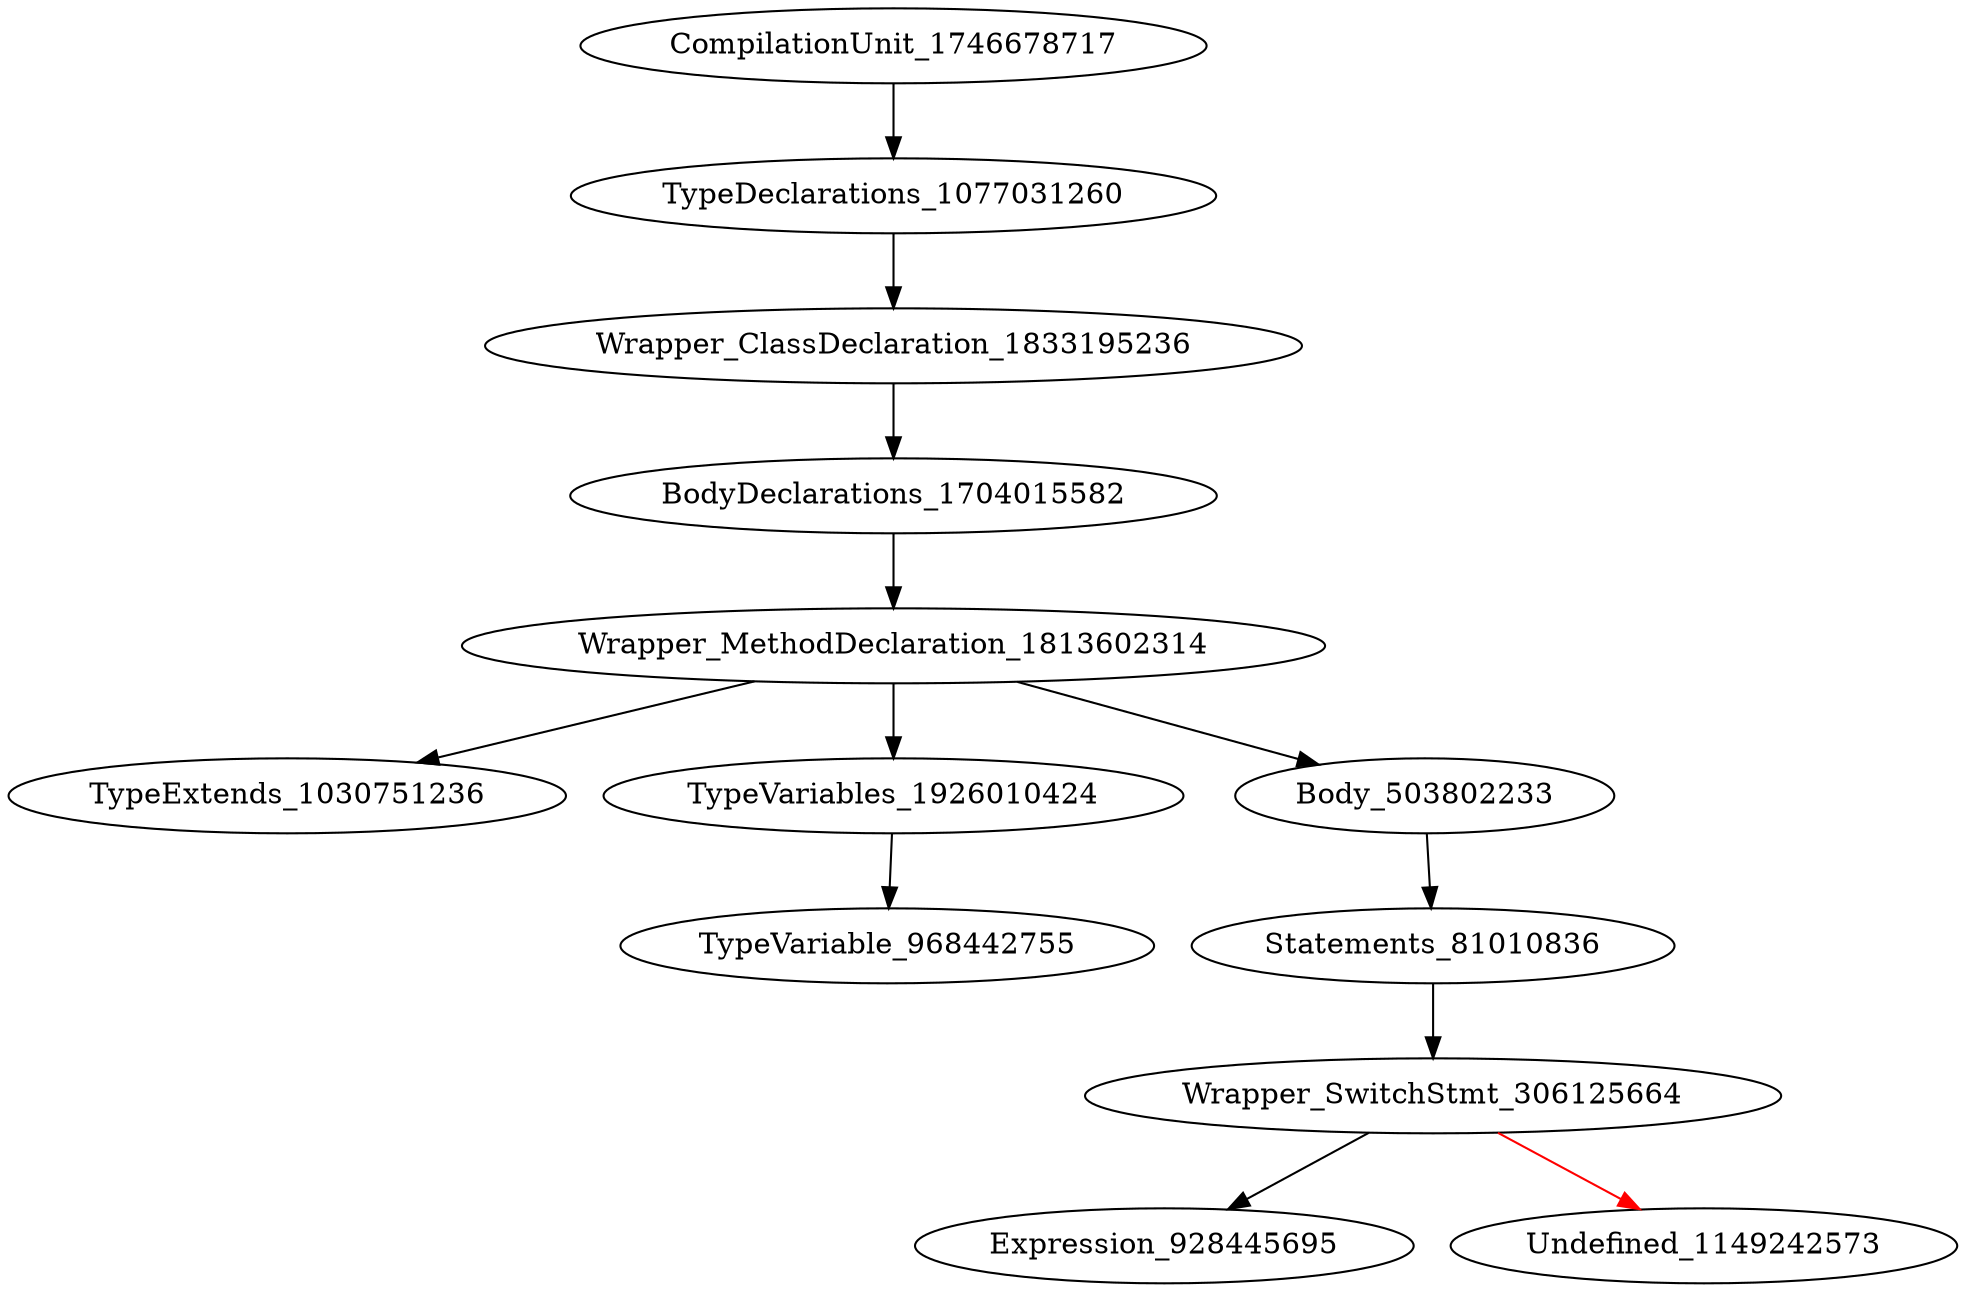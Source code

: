 digraph {
CompilationUnit_1746678717 -> TypeDeclarations_1077031260
TypeDeclarations_1077031260 -> Wrapper_ClassDeclaration_1833195236
Wrapper_ClassDeclaration_1833195236 -> BodyDeclarations_1704015582
BodyDeclarations_1704015582 -> Wrapper_MethodDeclaration_1813602314
Wrapper_MethodDeclaration_1813602314 -> TypeExtends_1030751236
Wrapper_MethodDeclaration_1813602314 -> TypeVariables_1926010424
Wrapper_MethodDeclaration_1813602314 -> Body_503802233
TypeVariables_1926010424 -> TypeVariable_968442755
Body_503802233 -> Statements_81010836
Statements_81010836 -> Wrapper_SwitchStmt_306125664
Wrapper_SwitchStmt_306125664 -> Expression_928445695
Wrapper_SwitchStmt_306125664 -> Undefined_1149242573 [color = red] 
}